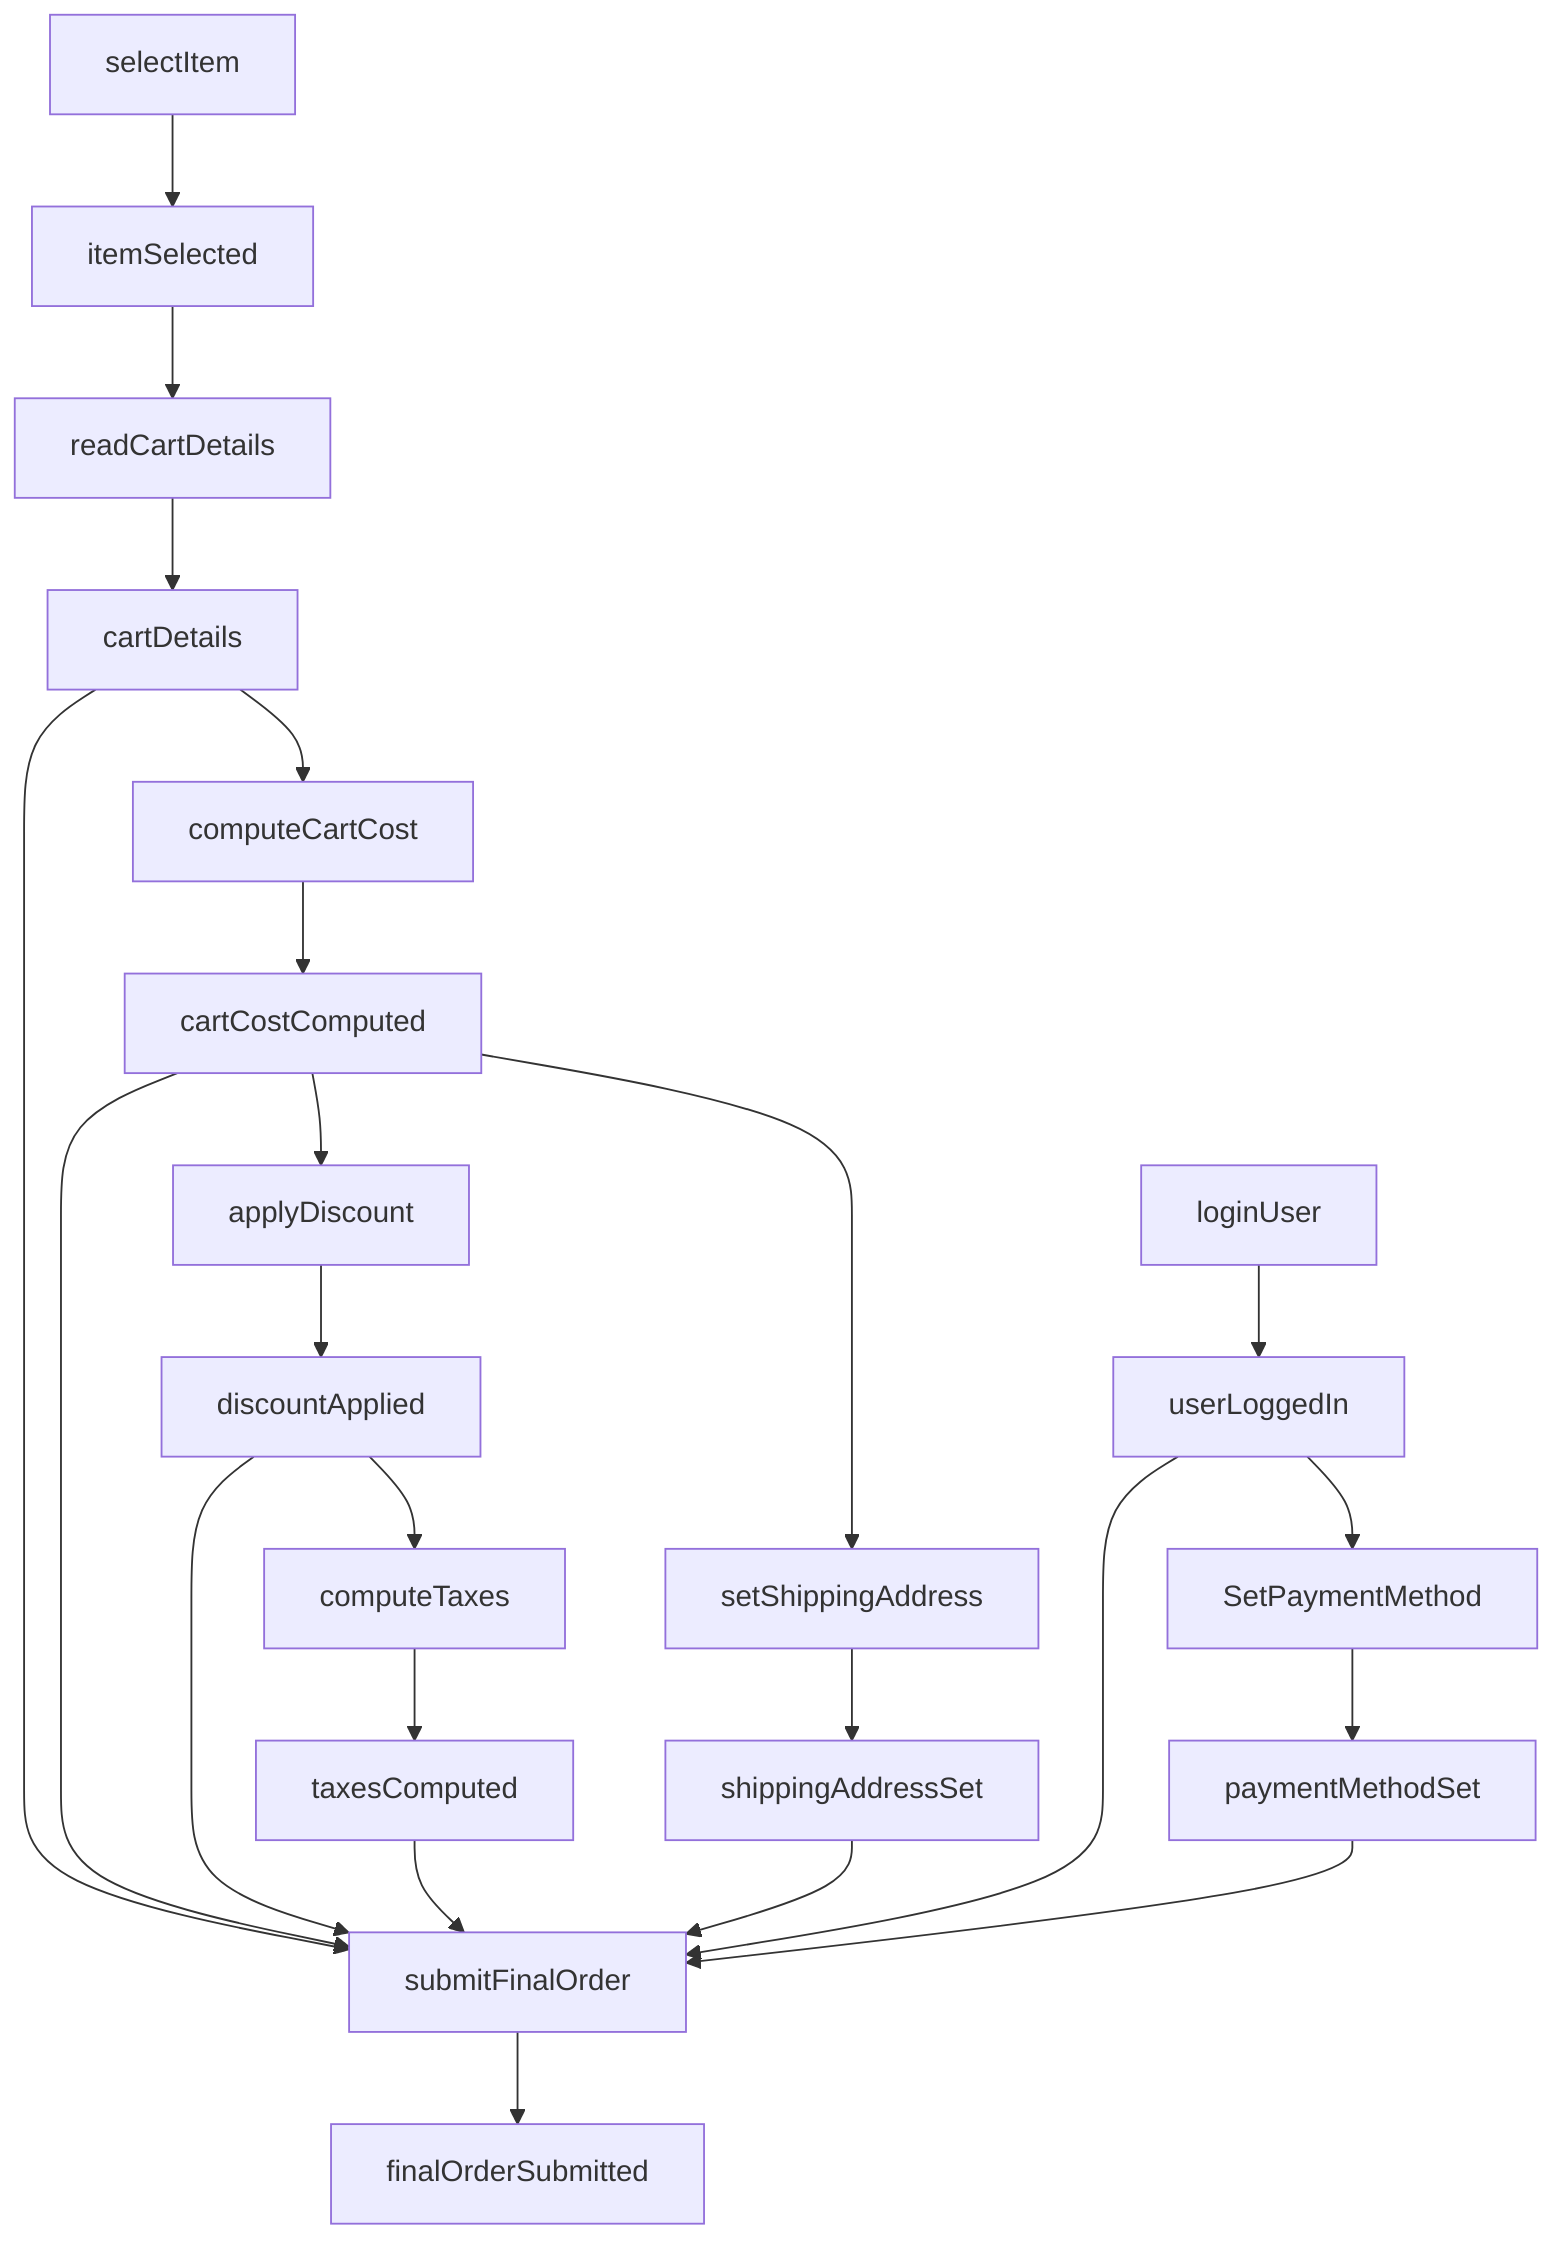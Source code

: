 graph TD

%% Affordances
A1[selectItem]
A2[readCartDetails]
A3[computeCartCost]
A4[applyDiscount]
A5[computeTaxes]
A6[setShippingAddress]
A7[loginUser]
A8[SetPaymentMethod]
A9[submitFinalOrder]

%% Effects / Preconditions (Facts)
F1[itemSelected]
F2[cartDetails]
F3[cartCostComputed]
F4[discountApplied]
F5[taxesComputed]
F6[shippingAddressSet]
F7[userLoggedIn]
F8[paymentMethodSet]
F9[finalOrderSubmitted]

%% selectItem
A1 --> F1
F1 --> A2

%% readCartDetails
A2 --> F2
F2 --> A3

%% computeCartCost
A3 --> F3
F3 --> A4
F3 --> A6

%% applyDiscount
A4 --> F4
F4 --> A5

%% computeTaxes
A5 --> F5

%% setShippingAddress
A6 --> F6

%% loginUser
A7 --> F7
F7 --> A8

%% SetPaymentMethod
A8 --> F8

%% submitFinalOrder
F2 --> A9
F3 --> A9
F4 --> A9
F5 --> A9
F6 --> A9
F7 --> A9
F8 --> A9
A9 --> F9